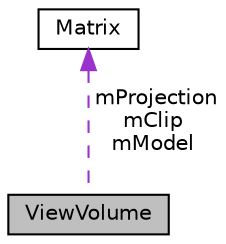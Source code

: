 digraph "ViewVolume"
{
 // INTERACTIVE_SVG=YES
  edge [fontname="Helvetica",fontsize="10",labelfontname="Helvetica",labelfontsize="10"];
  node [fontname="Helvetica",fontsize="10",shape=record];
  Node1 [label="ViewVolume",height=0.2,width=0.4,color="black", fillcolor="grey75", style="filled" fontcolor="black"];
  Node2 -> Node1 [dir="back",color="darkorchid3",fontsize="10",style="dashed",label=" mProjection\nmClip\nmModel" ,fontname="Helvetica"];
  Node2 [label="Matrix",height=0.2,width=0.4,color="black", fillcolor="white", style="filled",URL="$class_matrix.html",tooltip="3D Matrix "];
}

